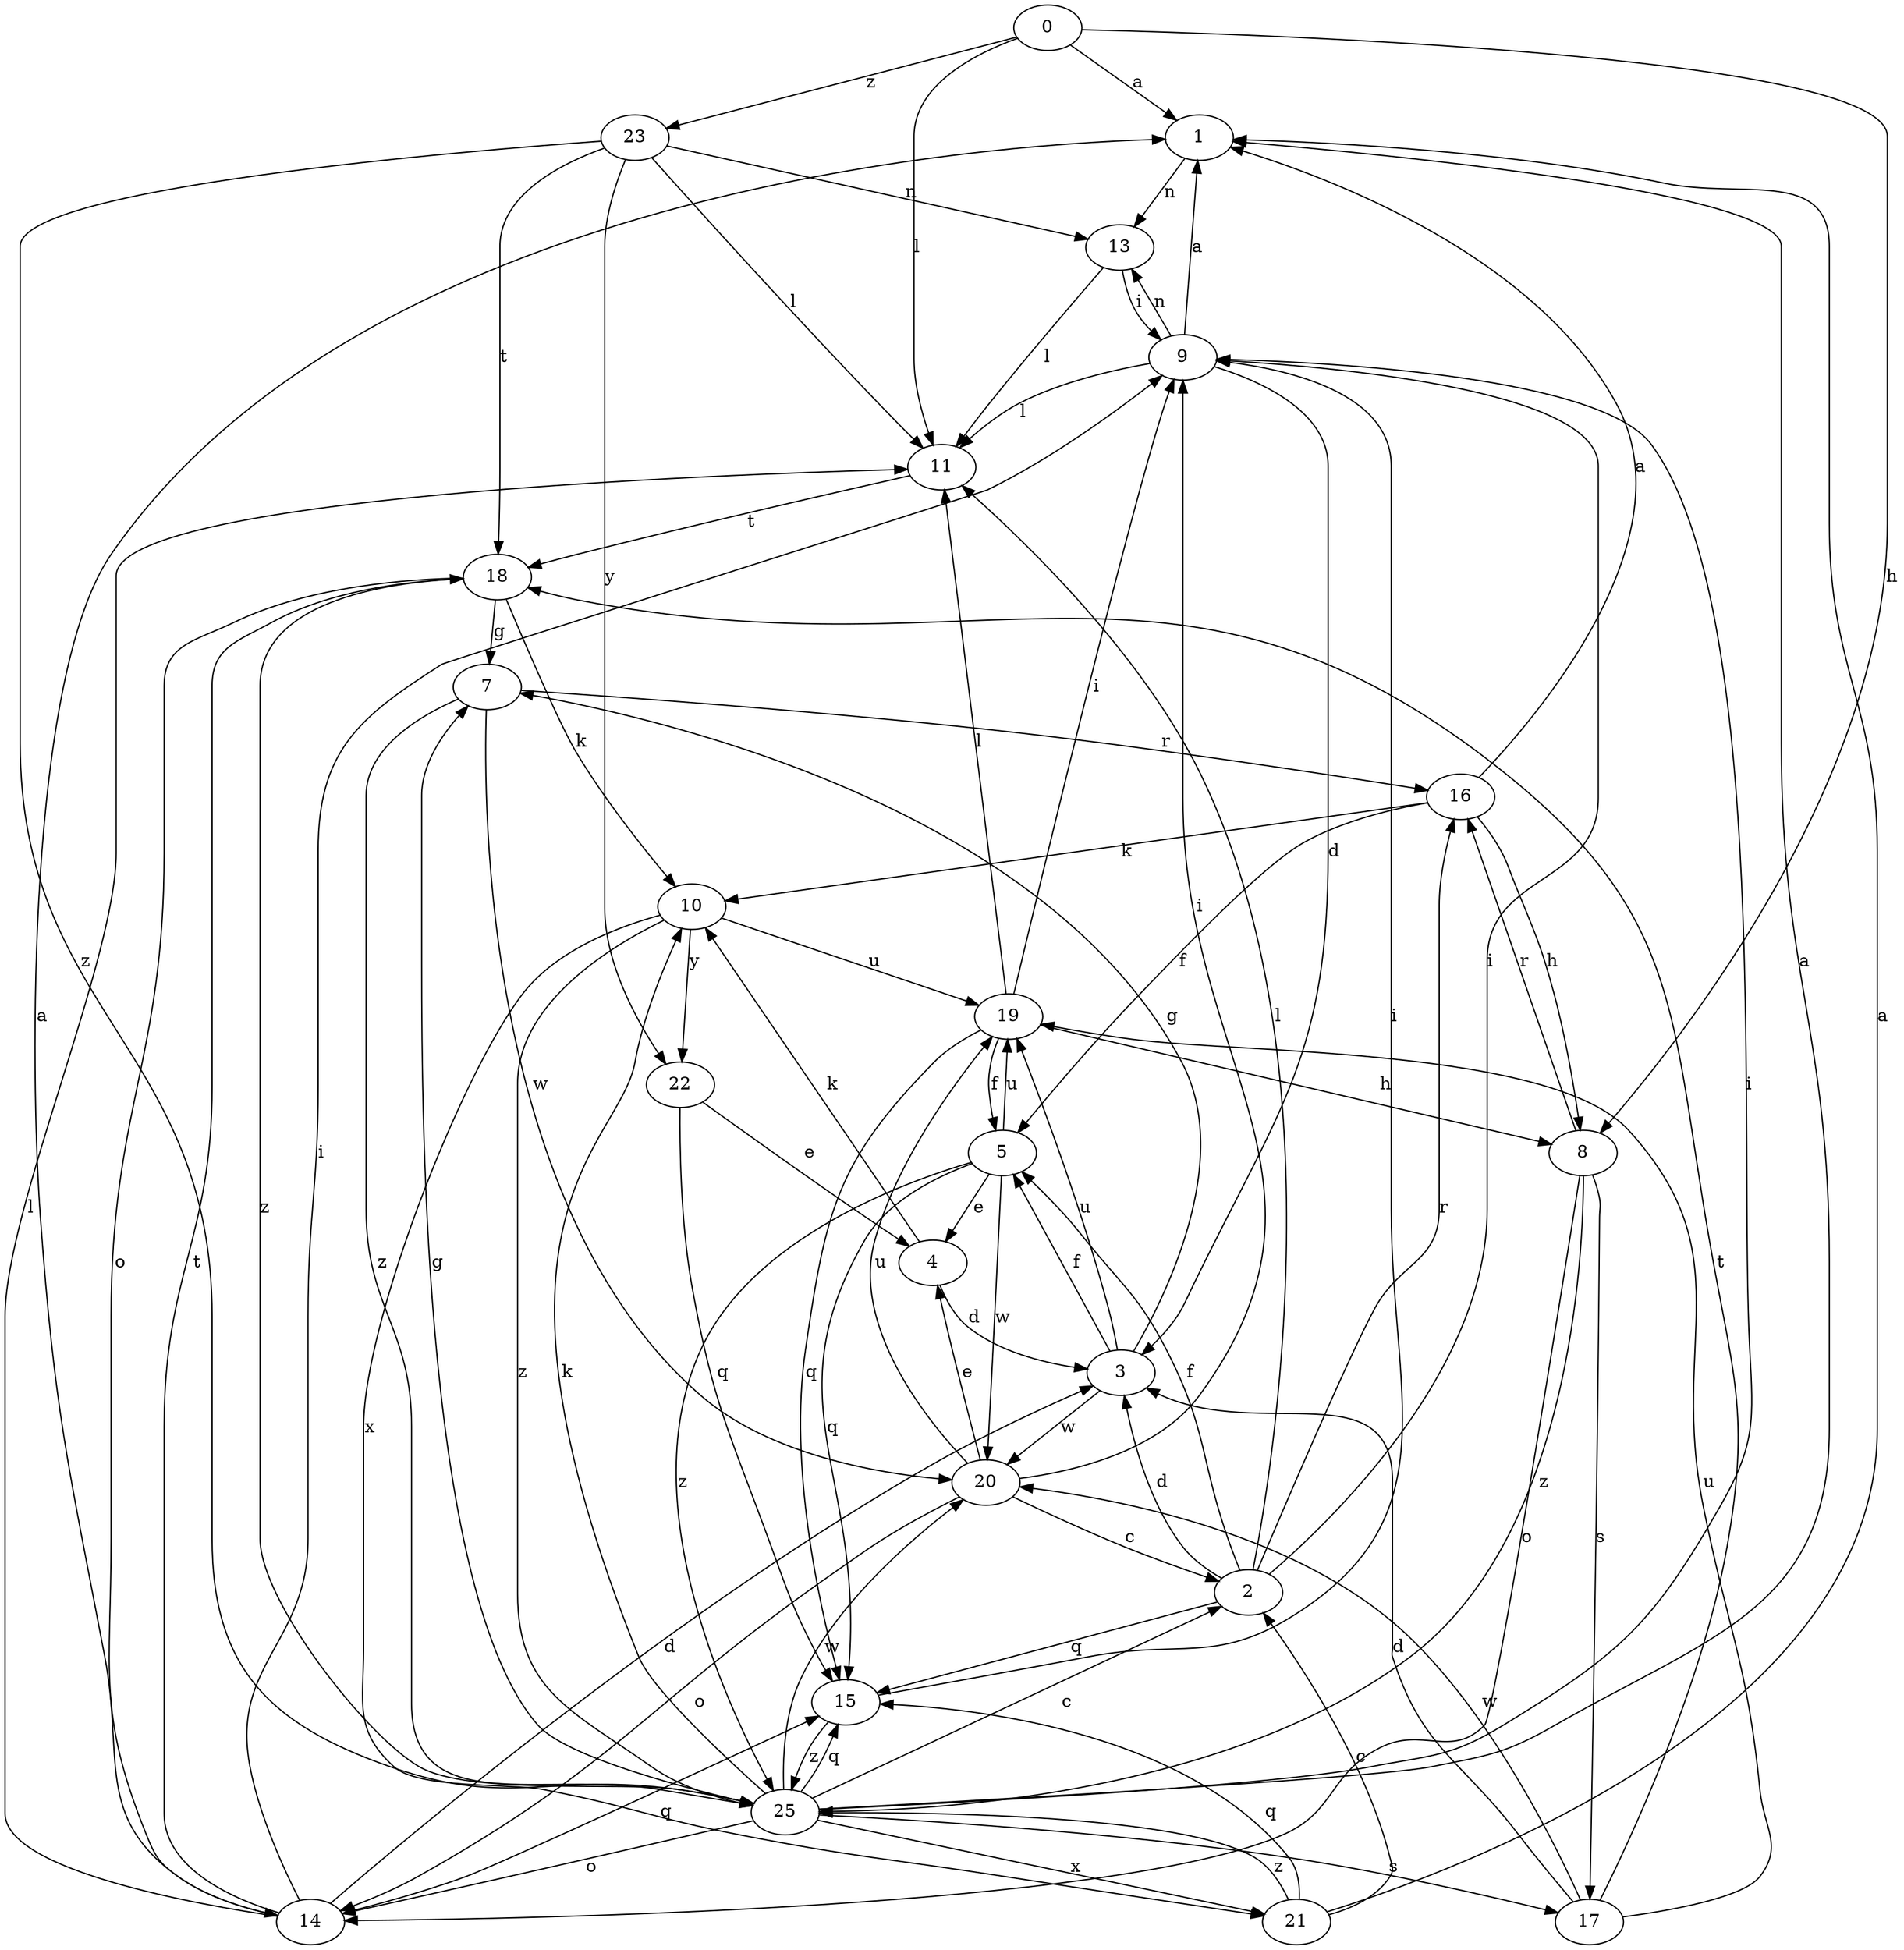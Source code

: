strict digraph  {
0;
1;
2;
3;
4;
5;
7;
8;
9;
10;
11;
13;
14;
15;
16;
17;
18;
19;
20;
21;
22;
23;
25;
0 -> 1  [label=a];
0 -> 8  [label=h];
0 -> 11  [label=l];
0 -> 23  [label=z];
1 -> 13  [label=n];
2 -> 3  [label=d];
2 -> 5  [label=f];
2 -> 9  [label=i];
2 -> 11  [label=l];
2 -> 15  [label=q];
2 -> 16  [label=r];
3 -> 5  [label=f];
3 -> 7  [label=g];
3 -> 19  [label=u];
3 -> 20  [label=w];
4 -> 3  [label=d];
4 -> 10  [label=k];
5 -> 4  [label=e];
5 -> 15  [label=q];
5 -> 19  [label=u];
5 -> 20  [label=w];
5 -> 25  [label=z];
7 -> 16  [label=r];
7 -> 20  [label=w];
7 -> 25  [label=z];
8 -> 14  [label=o];
8 -> 16  [label=r];
8 -> 17  [label=s];
8 -> 25  [label=z];
9 -> 1  [label=a];
9 -> 3  [label=d];
9 -> 11  [label=l];
9 -> 13  [label=n];
10 -> 19  [label=u];
10 -> 21  [label=x];
10 -> 22  [label=y];
10 -> 25  [label=z];
11 -> 18  [label=t];
13 -> 9  [label=i];
13 -> 11  [label=l];
14 -> 1  [label=a];
14 -> 3  [label=d];
14 -> 9  [label=i];
14 -> 11  [label=l];
14 -> 15  [label=q];
14 -> 18  [label=t];
15 -> 9  [label=i];
15 -> 25  [label=z];
16 -> 1  [label=a];
16 -> 5  [label=f];
16 -> 8  [label=h];
16 -> 10  [label=k];
17 -> 3  [label=d];
17 -> 18  [label=t];
17 -> 19  [label=u];
17 -> 20  [label=w];
18 -> 7  [label=g];
18 -> 10  [label=k];
18 -> 14  [label=o];
18 -> 25  [label=z];
19 -> 5  [label=f];
19 -> 8  [label=h];
19 -> 9  [label=i];
19 -> 11  [label=l];
19 -> 15  [label=q];
20 -> 2  [label=c];
20 -> 4  [label=e];
20 -> 9  [label=i];
20 -> 14  [label=o];
20 -> 19  [label=u];
21 -> 1  [label=a];
21 -> 2  [label=c];
21 -> 15  [label=q];
21 -> 25  [label=z];
22 -> 4  [label=e];
22 -> 15  [label=q];
23 -> 11  [label=l];
23 -> 13  [label=n];
23 -> 18  [label=t];
23 -> 22  [label=y];
23 -> 25  [label=z];
25 -> 1  [label=a];
25 -> 2  [label=c];
25 -> 7  [label=g];
25 -> 9  [label=i];
25 -> 10  [label=k];
25 -> 14  [label=o];
25 -> 15  [label=q];
25 -> 17  [label=s];
25 -> 20  [label=w];
25 -> 21  [label=x];
}
